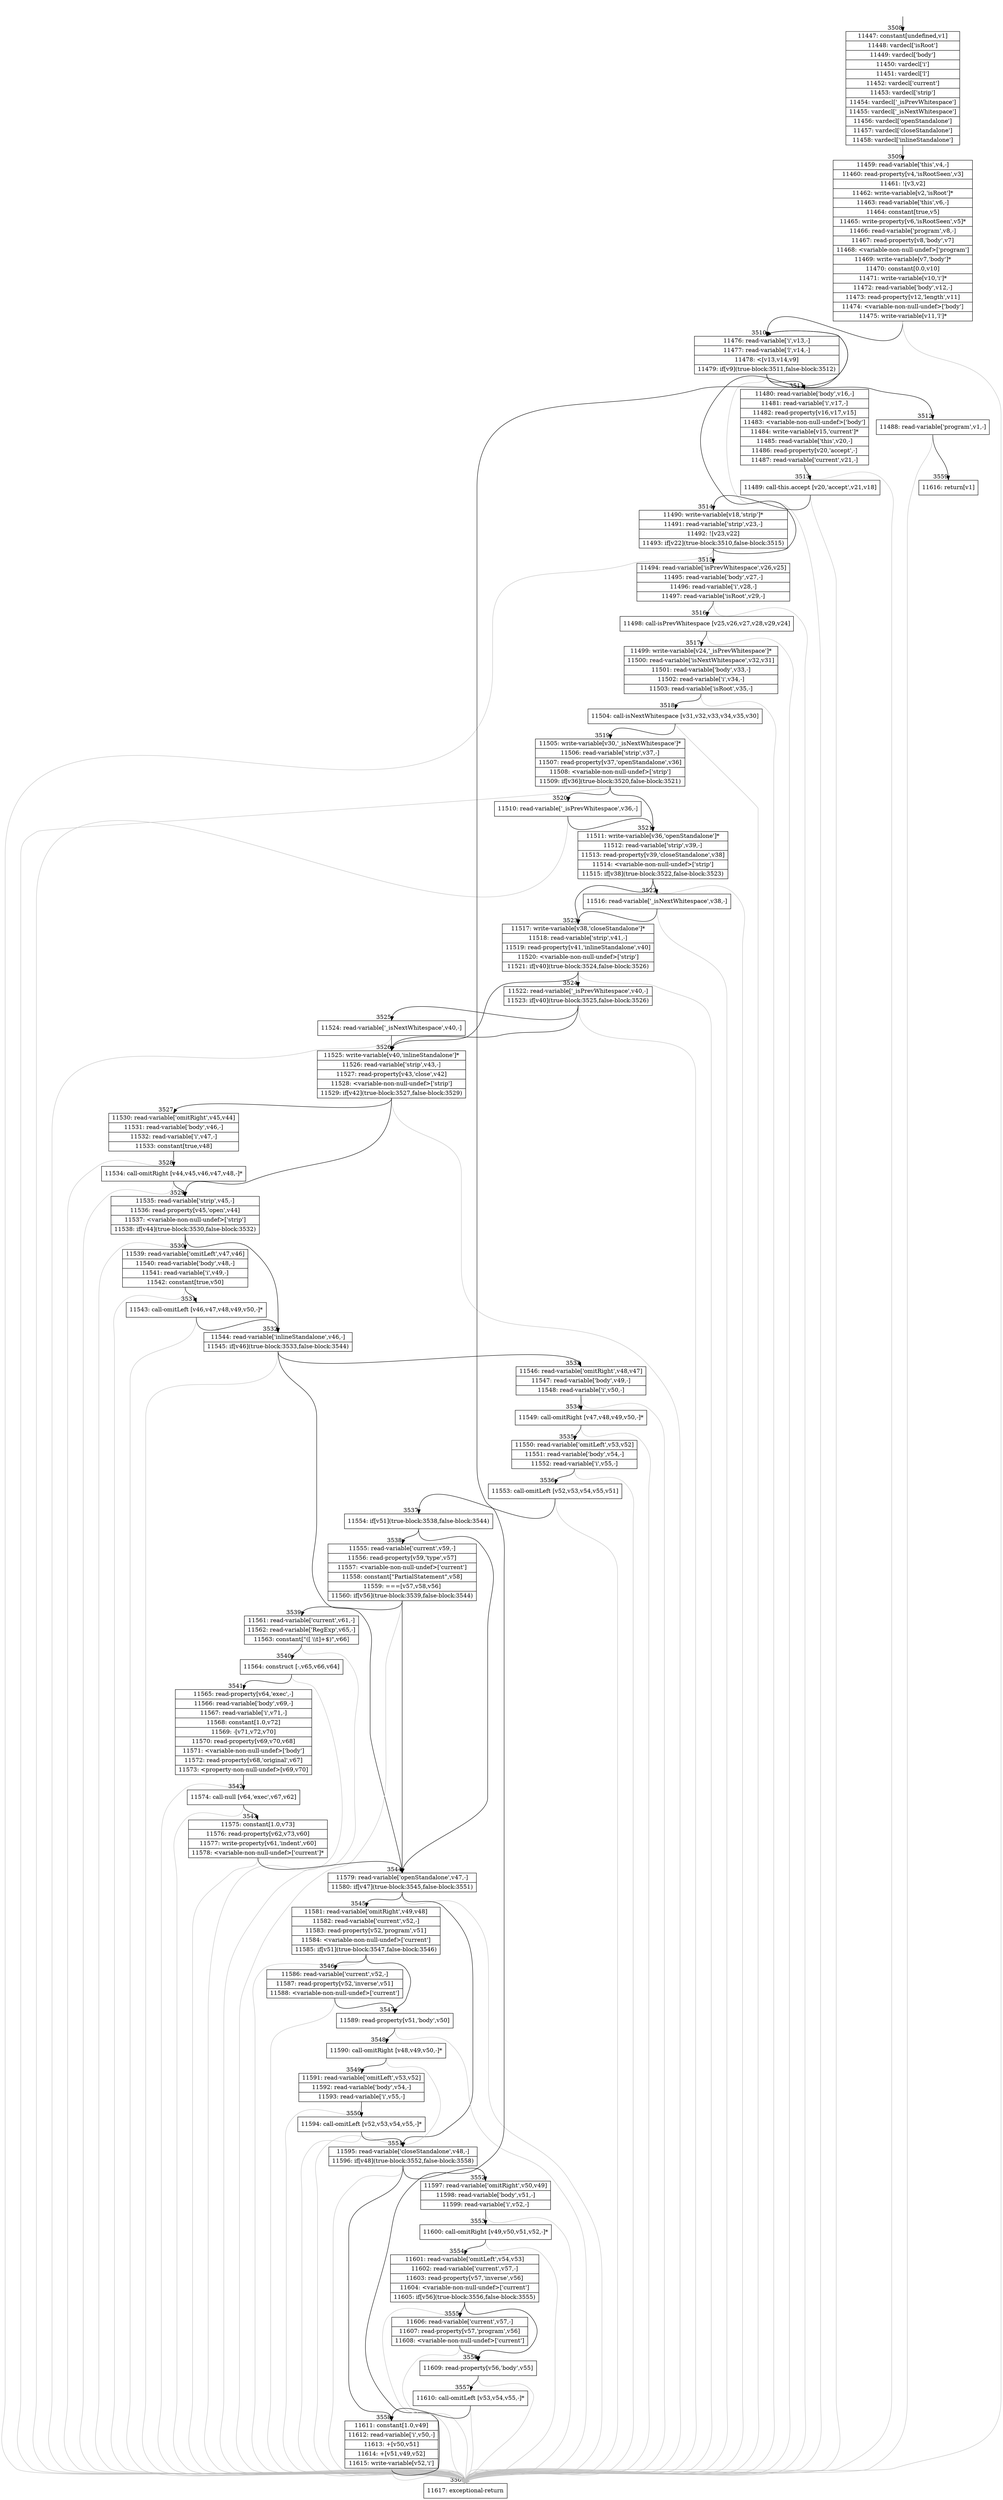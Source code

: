 digraph {
rankdir="TD"
BB_entry128[shape=none,label=""];
BB_entry128 -> BB3508 [tailport=s, headport=n, headlabel="    3508"]
BB3508 [shape=record label="{11447: constant[undefined,v1]|11448: vardecl['isRoot']|11449: vardecl['body']|11450: vardecl['i']|11451: vardecl['l']|11452: vardecl['current']|11453: vardecl['strip']|11454: vardecl['_isPrevWhitespace']|11455: vardecl['_isNextWhitespace']|11456: vardecl['openStandalone']|11457: vardecl['closeStandalone']|11458: vardecl['inlineStandalone']}" ] 
BB3508 -> BB3509 [tailport=s, headport=n, headlabel="      3509"]
BB3509 [shape=record label="{11459: read-variable['this',v4,-]|11460: read-property[v4,'isRootSeen',v3]|11461: ![v3,v2]|11462: write-variable[v2,'isRoot']*|11463: read-variable['this',v6,-]|11464: constant[true,v5]|11465: write-property[v6,'isRootSeen',v5]*|11466: read-variable['program',v8,-]|11467: read-property[v8,'body',v7]|11468: \<variable-non-null-undef\>['program']|11469: write-variable[v7,'body']*|11470: constant[0.0,v10]|11471: write-variable[v10,'i']*|11472: read-variable['body',v12,-]|11473: read-property[v12,'length',v11]|11474: \<variable-non-null-undef\>['body']|11475: write-variable[v11,'l']*}" ] 
BB3509 -> BB3510 [tailport=s, headport=n, headlabel="      3510"]
BB3509 -> BB3560 [tailport=s, headport=n, color=gray, headlabel="      3560"]
BB3510 [shape=record label="{11476: read-variable['i',v13,-]|11477: read-variable['l',v14,-]|11478: \<[v13,v14,v9]|11479: if[v9](true-block:3511,false-block:3512)}" ] 
BB3510 -> BB3511 [tailport=s, headport=n, headlabel="      3511"]
BB3510 -> BB3512 [tailport=s, headport=n, headlabel="      3512"]
BB3510 -> BB3560 [tailport=s, headport=n, color=gray]
BB3511 [shape=record label="{11480: read-variable['body',v16,-]|11481: read-variable['i',v17,-]|11482: read-property[v16,v17,v15]|11483: \<variable-non-null-undef\>['body']|11484: write-variable[v15,'current']*|11485: read-variable['this',v20,-]|11486: read-property[v20,'accept',-]|11487: read-variable['current',v21,-]}" ] 
BB3511 -> BB3513 [tailport=s, headport=n, headlabel="      3513"]
BB3511 -> BB3560 [tailport=s, headport=n, color=gray]
BB3512 [shape=record label="{11488: read-variable['program',v1,-]}" ] 
BB3512 -> BB3559 [tailport=s, headport=n, headlabel="      3559"]
BB3512 -> BB3560 [tailport=s, headport=n, color=gray]
BB3513 [shape=record label="{11489: call-this.accept [v20,'accept',v21,v18]}" ] 
BB3513 -> BB3514 [tailport=s, headport=n, headlabel="      3514"]
BB3513 -> BB3560 [tailport=s, headport=n, color=gray]
BB3514 [shape=record label="{11490: write-variable[v18,'strip']*|11491: read-variable['strip',v23,-]|11492: ![v23,v22]|11493: if[v22](true-block:3510,false-block:3515)}" ] 
BB3514 -> BB3510 [tailport=s, headport=n]
BB3514 -> BB3515 [tailport=s, headport=n, headlabel="      3515"]
BB3514 -> BB3560 [tailport=s, headport=n, color=gray]
BB3515 [shape=record label="{11494: read-variable['isPrevWhitespace',v26,v25]|11495: read-variable['body',v27,-]|11496: read-variable['i',v28,-]|11497: read-variable['isRoot',v29,-]}" ] 
BB3515 -> BB3516 [tailport=s, headport=n, headlabel="      3516"]
BB3515 -> BB3560 [tailport=s, headport=n, color=gray]
BB3516 [shape=record label="{11498: call-isPrevWhitespace [v25,v26,v27,v28,v29,v24]}" ] 
BB3516 -> BB3517 [tailport=s, headport=n, headlabel="      3517"]
BB3516 -> BB3560 [tailport=s, headport=n, color=gray]
BB3517 [shape=record label="{11499: write-variable[v24,'_isPrevWhitespace']*|11500: read-variable['isNextWhitespace',v32,v31]|11501: read-variable['body',v33,-]|11502: read-variable['i',v34,-]|11503: read-variable['isRoot',v35,-]}" ] 
BB3517 -> BB3518 [tailport=s, headport=n, headlabel="      3518"]
BB3517 -> BB3560 [tailport=s, headport=n, color=gray]
BB3518 [shape=record label="{11504: call-isNextWhitespace [v31,v32,v33,v34,v35,v30]}" ] 
BB3518 -> BB3519 [tailport=s, headport=n, headlabel="      3519"]
BB3518 -> BB3560 [tailport=s, headport=n, color=gray]
BB3519 [shape=record label="{11505: write-variable[v30,'_isNextWhitespace']*|11506: read-variable['strip',v37,-]|11507: read-property[v37,'openStandalone',v36]|11508: \<variable-non-null-undef\>['strip']|11509: if[v36](true-block:3520,false-block:3521)}" ] 
BB3519 -> BB3521 [tailport=s, headport=n, headlabel="      3521"]
BB3519 -> BB3520 [tailport=s, headport=n, headlabel="      3520"]
BB3519 -> BB3560 [tailport=s, headport=n, color=gray]
BB3520 [shape=record label="{11510: read-variable['_isPrevWhitespace',v36,-]}" ] 
BB3520 -> BB3521 [tailport=s, headport=n]
BB3520 -> BB3560 [tailport=s, headport=n, color=gray]
BB3521 [shape=record label="{11511: write-variable[v36,'openStandalone']*|11512: read-variable['strip',v39,-]|11513: read-property[v39,'closeStandalone',v38]|11514: \<variable-non-null-undef\>['strip']|11515: if[v38](true-block:3522,false-block:3523)}" ] 
BB3521 -> BB3523 [tailport=s, headport=n, headlabel="      3523"]
BB3521 -> BB3522 [tailport=s, headport=n, headlabel="      3522"]
BB3521 -> BB3560 [tailport=s, headport=n, color=gray]
BB3522 [shape=record label="{11516: read-variable['_isNextWhitespace',v38,-]}" ] 
BB3522 -> BB3523 [tailport=s, headport=n]
BB3522 -> BB3560 [tailport=s, headport=n, color=gray]
BB3523 [shape=record label="{11517: write-variable[v38,'closeStandalone']*|11518: read-variable['strip',v41,-]|11519: read-property[v41,'inlineStandalone',v40]|11520: \<variable-non-null-undef\>['strip']|11521: if[v40](true-block:3524,false-block:3526)}" ] 
BB3523 -> BB3526 [tailport=s, headport=n, headlabel="      3526"]
BB3523 -> BB3524 [tailport=s, headport=n, headlabel="      3524"]
BB3523 -> BB3560 [tailport=s, headport=n, color=gray]
BB3524 [shape=record label="{11522: read-variable['_isPrevWhitespace',v40,-]|11523: if[v40](true-block:3525,false-block:3526)}" ] 
BB3524 -> BB3526 [tailport=s, headport=n]
BB3524 -> BB3525 [tailport=s, headport=n, headlabel="      3525"]
BB3524 -> BB3560 [tailport=s, headport=n, color=gray]
BB3525 [shape=record label="{11524: read-variable['_isNextWhitespace',v40,-]}" ] 
BB3525 -> BB3526 [tailport=s, headport=n]
BB3525 -> BB3560 [tailport=s, headport=n, color=gray]
BB3526 [shape=record label="{11525: write-variable[v40,'inlineStandalone']*|11526: read-variable['strip',v43,-]|11527: read-property[v43,'close',v42]|11528: \<variable-non-null-undef\>['strip']|11529: if[v42](true-block:3527,false-block:3529)}" ] 
BB3526 -> BB3527 [tailport=s, headport=n, headlabel="      3527"]
BB3526 -> BB3529 [tailport=s, headport=n, headlabel="      3529"]
BB3526 -> BB3560 [tailport=s, headport=n, color=gray]
BB3527 [shape=record label="{11530: read-variable['omitRight',v45,v44]|11531: read-variable['body',v46,-]|11532: read-variable['i',v47,-]|11533: constant[true,v48]}" ] 
BB3527 -> BB3528 [tailport=s, headport=n, headlabel="      3528"]
BB3527 -> BB3560 [tailport=s, headport=n, color=gray]
BB3528 [shape=record label="{11534: call-omitRight [v44,v45,v46,v47,v48,-]*}" ] 
BB3528 -> BB3529 [tailport=s, headport=n]
BB3528 -> BB3560 [tailport=s, headport=n, color=gray]
BB3529 [shape=record label="{11535: read-variable['strip',v45,-]|11536: read-property[v45,'open',v44]|11537: \<variable-non-null-undef\>['strip']|11538: if[v44](true-block:3530,false-block:3532)}" ] 
BB3529 -> BB3530 [tailport=s, headport=n, headlabel="      3530"]
BB3529 -> BB3532 [tailport=s, headport=n, headlabel="      3532"]
BB3529 -> BB3560 [tailport=s, headport=n, color=gray]
BB3530 [shape=record label="{11539: read-variable['omitLeft',v47,v46]|11540: read-variable['body',v48,-]|11541: read-variable['i',v49,-]|11542: constant[true,v50]}" ] 
BB3530 -> BB3531 [tailport=s, headport=n, headlabel="      3531"]
BB3530 -> BB3560 [tailport=s, headport=n, color=gray]
BB3531 [shape=record label="{11543: call-omitLeft [v46,v47,v48,v49,v50,-]*}" ] 
BB3531 -> BB3532 [tailport=s, headport=n]
BB3531 -> BB3560 [tailport=s, headport=n, color=gray]
BB3532 [shape=record label="{11544: read-variable['inlineStandalone',v46,-]|11545: if[v46](true-block:3533,false-block:3544)}" ] 
BB3532 -> BB3533 [tailport=s, headport=n, headlabel="      3533"]
BB3532 -> BB3544 [tailport=s, headport=n, headlabel="      3544"]
BB3532 -> BB3560 [tailport=s, headport=n, color=gray]
BB3533 [shape=record label="{11546: read-variable['omitRight',v48,v47]|11547: read-variable['body',v49,-]|11548: read-variable['i',v50,-]}" ] 
BB3533 -> BB3534 [tailport=s, headport=n, headlabel="      3534"]
BB3533 -> BB3560 [tailport=s, headport=n, color=gray]
BB3534 [shape=record label="{11549: call-omitRight [v47,v48,v49,v50,-]*}" ] 
BB3534 -> BB3535 [tailport=s, headport=n, headlabel="      3535"]
BB3534 -> BB3560 [tailport=s, headport=n, color=gray]
BB3535 [shape=record label="{11550: read-variable['omitLeft',v53,v52]|11551: read-variable['body',v54,-]|11552: read-variable['i',v55,-]}" ] 
BB3535 -> BB3536 [tailport=s, headport=n, headlabel="      3536"]
BB3535 -> BB3560 [tailport=s, headport=n, color=gray]
BB3536 [shape=record label="{11553: call-omitLeft [v52,v53,v54,v55,v51]}" ] 
BB3536 -> BB3537 [tailport=s, headport=n, headlabel="      3537"]
BB3536 -> BB3560 [tailport=s, headport=n, color=gray]
BB3537 [shape=record label="{11554: if[v51](true-block:3538,false-block:3544)}" ] 
BB3537 -> BB3538 [tailport=s, headport=n, headlabel="      3538"]
BB3537 -> BB3544 [tailport=s, headport=n]
BB3538 [shape=record label="{11555: read-variable['current',v59,-]|11556: read-property[v59,'type',v57]|11557: \<variable-non-null-undef\>['current']|11558: constant[\"PartialStatement\",v58]|11559: ===[v57,v58,v56]|11560: if[v56](true-block:3539,false-block:3544)}" ] 
BB3538 -> BB3539 [tailport=s, headport=n, headlabel="      3539"]
BB3538 -> BB3544 [tailport=s, headport=n]
BB3538 -> BB3560 [tailport=s, headport=n, color=gray]
BB3539 [shape=record label="{11561: read-variable['current',v61,-]|11562: read-variable['RegExp',v65,-]|11563: constant[\"([ \\\\t]+$)\",v66]}" ] 
BB3539 -> BB3540 [tailport=s, headport=n, headlabel="      3540"]
BB3539 -> BB3560 [tailport=s, headport=n, color=gray]
BB3540 [shape=record label="{11564: construct [-,v65,v66,v64]}" ] 
BB3540 -> BB3541 [tailport=s, headport=n, headlabel="      3541"]
BB3540 -> BB3560 [tailport=s, headport=n, color=gray]
BB3541 [shape=record label="{11565: read-property[v64,'exec',-]|11566: read-variable['body',v69,-]|11567: read-variable['i',v71,-]|11568: constant[1.0,v72]|11569: -[v71,v72,v70]|11570: read-property[v69,v70,v68]|11571: \<variable-non-null-undef\>['body']|11572: read-property[v68,'original',v67]|11573: \<property-non-null-undef\>[v69,v70]}" ] 
BB3541 -> BB3542 [tailport=s, headport=n, headlabel="      3542"]
BB3541 -> BB3560 [tailport=s, headport=n, color=gray]
BB3542 [shape=record label="{11574: call-null [v64,'exec',v67,v62]}" ] 
BB3542 -> BB3543 [tailport=s, headport=n, headlabel="      3543"]
BB3542 -> BB3560 [tailport=s, headport=n, color=gray]
BB3543 [shape=record label="{11575: constant[1.0,v73]|11576: read-property[v62,v73,v60]|11577: write-property[v61,'indent',v60]|11578: \<variable-non-null-undef\>['current']*}" ] 
BB3543 -> BB3544 [tailport=s, headport=n]
BB3543 -> BB3560 [tailport=s, headport=n, color=gray]
BB3544 [shape=record label="{11579: read-variable['openStandalone',v47,-]|11580: if[v47](true-block:3545,false-block:3551)}" ] 
BB3544 -> BB3545 [tailport=s, headport=n, headlabel="      3545"]
BB3544 -> BB3551 [tailport=s, headport=n, headlabel="      3551"]
BB3544 -> BB3560 [tailport=s, headport=n, color=gray]
BB3545 [shape=record label="{11581: read-variable['omitRight',v49,v48]|11582: read-variable['current',v52,-]|11583: read-property[v52,'program',v51]|11584: \<variable-non-null-undef\>['current']|11585: if[v51](true-block:3547,false-block:3546)}" ] 
BB3545 -> BB3547 [tailport=s, headport=n, headlabel="      3547"]
BB3545 -> BB3546 [tailport=s, headport=n, headlabel="      3546"]
BB3545 -> BB3560 [tailport=s, headport=n, color=gray]
BB3546 [shape=record label="{11586: read-variable['current',v52,-]|11587: read-property[v52,'inverse',v51]|11588: \<variable-non-null-undef\>['current']}" ] 
BB3546 -> BB3547 [tailport=s, headport=n]
BB3546 -> BB3560 [tailport=s, headport=n, color=gray]
BB3547 [shape=record label="{11589: read-property[v51,'body',v50]}" ] 
BB3547 -> BB3548 [tailport=s, headport=n, headlabel="      3548"]
BB3547 -> BB3560 [tailport=s, headport=n, color=gray]
BB3548 [shape=record label="{11590: call-omitRight [v48,v49,v50,-]*}" ] 
BB3548 -> BB3549 [tailport=s, headport=n, headlabel="      3549"]
BB3548 -> BB3560 [tailport=s, headport=n, color=gray]
BB3549 [shape=record label="{11591: read-variable['omitLeft',v53,v52]|11592: read-variable['body',v54,-]|11593: read-variable['i',v55,-]}" ] 
BB3549 -> BB3550 [tailport=s, headport=n, headlabel="      3550"]
BB3549 -> BB3560 [tailport=s, headport=n, color=gray]
BB3550 [shape=record label="{11594: call-omitLeft [v52,v53,v54,v55,-]*}" ] 
BB3550 -> BB3551 [tailport=s, headport=n]
BB3550 -> BB3560 [tailport=s, headport=n, color=gray]
BB3551 [shape=record label="{11595: read-variable['closeStandalone',v48,-]|11596: if[v48](true-block:3552,false-block:3558)}" ] 
BB3551 -> BB3552 [tailport=s, headport=n, headlabel="      3552"]
BB3551 -> BB3558 [tailport=s, headport=n, headlabel="      3558"]
BB3551 -> BB3560 [tailport=s, headport=n, color=gray]
BB3552 [shape=record label="{11597: read-variable['omitRight',v50,v49]|11598: read-variable['body',v51,-]|11599: read-variable['i',v52,-]}" ] 
BB3552 -> BB3553 [tailport=s, headport=n, headlabel="      3553"]
BB3552 -> BB3560 [tailport=s, headport=n, color=gray]
BB3553 [shape=record label="{11600: call-omitRight [v49,v50,v51,v52,-]*}" ] 
BB3553 -> BB3554 [tailport=s, headport=n, headlabel="      3554"]
BB3553 -> BB3560 [tailport=s, headport=n, color=gray]
BB3554 [shape=record label="{11601: read-variable['omitLeft',v54,v53]|11602: read-variable['current',v57,-]|11603: read-property[v57,'inverse',v56]|11604: \<variable-non-null-undef\>['current']|11605: if[v56](true-block:3556,false-block:3555)}" ] 
BB3554 -> BB3556 [tailport=s, headport=n, headlabel="      3556"]
BB3554 -> BB3555 [tailport=s, headport=n, headlabel="      3555"]
BB3554 -> BB3560 [tailport=s, headport=n, color=gray]
BB3555 [shape=record label="{11606: read-variable['current',v57,-]|11607: read-property[v57,'program',v56]|11608: \<variable-non-null-undef\>['current']}" ] 
BB3555 -> BB3556 [tailport=s, headport=n]
BB3555 -> BB3560 [tailport=s, headport=n, color=gray]
BB3556 [shape=record label="{11609: read-property[v56,'body',v55]}" ] 
BB3556 -> BB3557 [tailport=s, headport=n, headlabel="      3557"]
BB3556 -> BB3560 [tailport=s, headport=n, color=gray]
BB3557 [shape=record label="{11610: call-omitLeft [v53,v54,v55,-]*}" ] 
BB3557 -> BB3558 [tailport=s, headport=n]
BB3557 -> BB3560 [tailport=s, headport=n, color=gray]
BB3558 [shape=record label="{11611: constant[1.0,v49]|11612: read-variable['i',v50,-]|11613: +[v50,v51]|11614: +[v51,v49,v52]|11615: write-variable[v52,'i']}" ] 
BB3558 -> BB3510 [tailport=s, headport=n]
BB3558 -> BB3560 [tailport=s, headport=n, color=gray]
BB3559 [shape=record label="{11616: return[v1]}" ] 
BB3560 [shape=record label="{11617: exceptional-return}" ] 
//#$~ 1628
}
